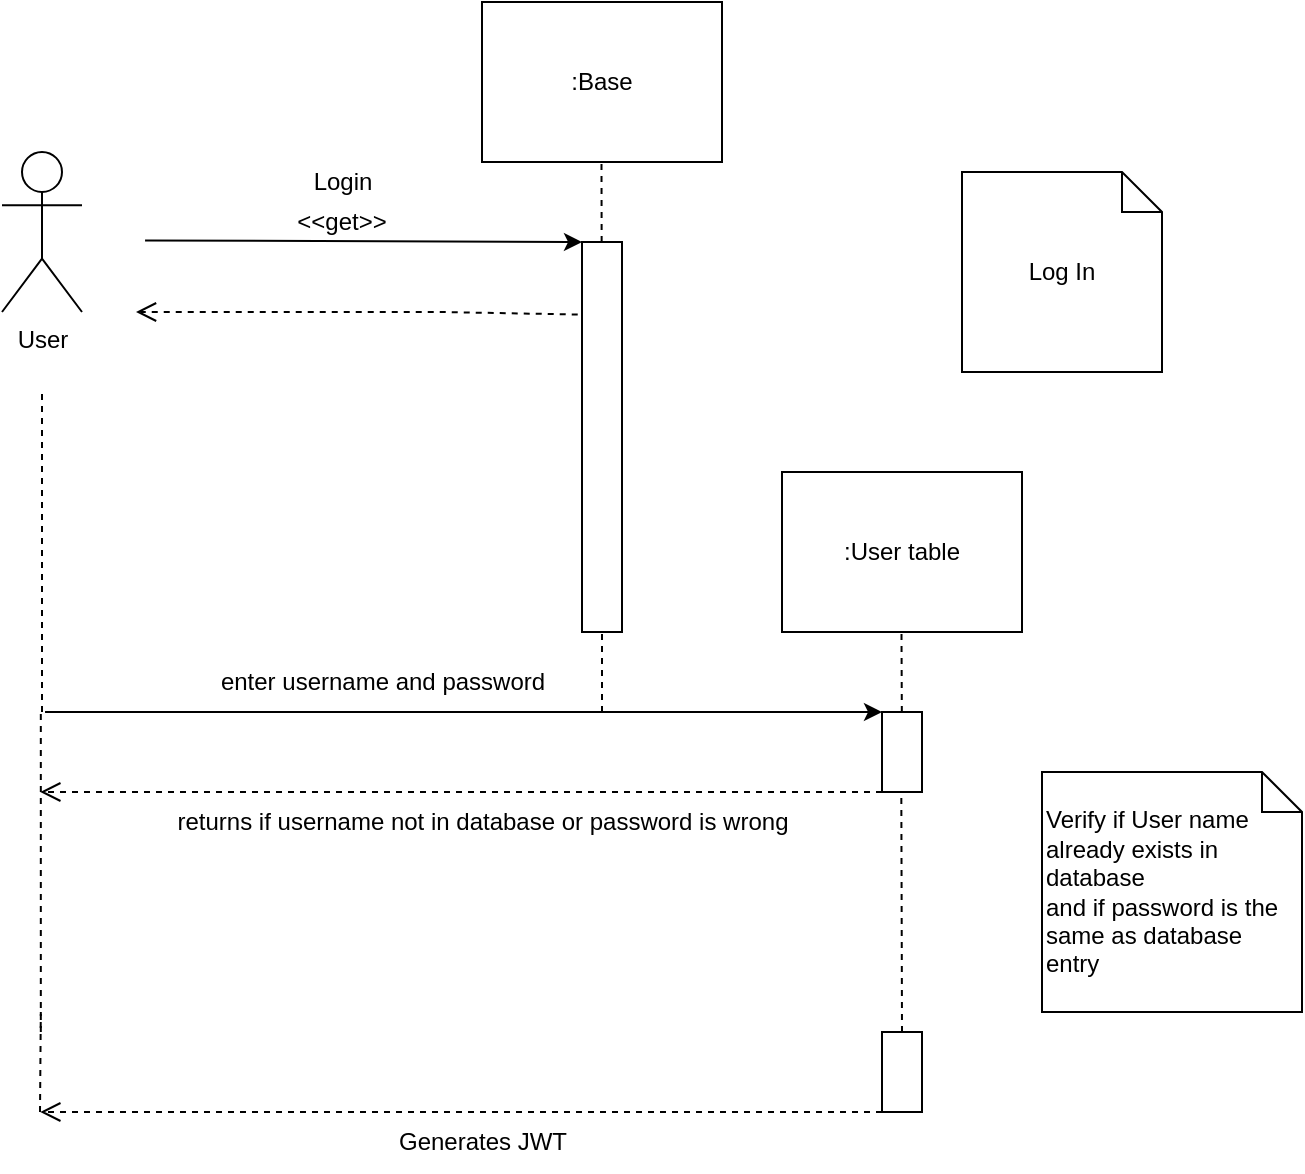 <mxfile version="20.4.1" type="device"><diagram id="spdi2qjLgTtNmsL1iNhM" name="Page-1"><mxGraphModel dx="1422" dy="752" grid="1" gridSize="10" guides="1" tooltips="1" connect="1" arrows="1" fold="1" page="1" pageScale="1" pageWidth="850" pageHeight="1100" math="0" shadow="0"><root><mxCell id="0"/><mxCell id="1" parent="0"/><mxCell id="3" value="User" style="shape=umlActor;verticalLabelPosition=bottom;verticalAlign=top;html=1;" parent="1" vertex="1"><mxGeometry x="160" y="240" width="40" height="80" as="geometry"/></mxCell><mxCell id="8" value=":Base" style="rounded=0;whiteSpace=wrap;html=1;" parent="1" vertex="1"><mxGeometry x="400" y="165" width="120" height="80" as="geometry"/></mxCell><mxCell id="10" value="" style="endArrow=none;dashed=1;html=1;entryX=0.5;entryY=1;entryDx=0;entryDy=0;startArrow=none;" parent="1" source="14" edge="1"><mxGeometry width="50" height="50" relative="1" as="geometry"><mxPoint x="460.25" y="325" as="sourcePoint"/><mxPoint x="459.75" y="245" as="targetPoint"/></mxGeometry></mxCell><mxCell id="11" value="" style="endArrow=classic;html=1;entryX=0;entryY=0;entryDx=0;entryDy=0;exitX=1.076;exitY=0.115;exitDx=0;exitDy=0;exitPerimeter=0;" parent="1" target="14" edge="1"><mxGeometry width="50" height="50" relative="1" as="geometry"><mxPoint x="231.52" y="284.2" as="sourcePoint"/><mxPoint x="440" y="285" as="targetPoint"/></mxGeometry></mxCell><mxCell id="14" value="" style="rounded=0;whiteSpace=wrap;html=1;" parent="1" vertex="1"><mxGeometry x="450" y="285" width="20" height="195" as="geometry"/></mxCell><mxCell id="16" value="&amp;lt;&amp;lt;get&amp;gt;&amp;gt;" style="text;html=1;strokeColor=none;fillColor=none;align=center;verticalAlign=middle;whiteSpace=wrap;rounded=0;" parent="1" vertex="1"><mxGeometry x="310" y="265" width="40" height="20" as="geometry"/></mxCell><mxCell id="22" value="Login" style="text;html=1;align=center;verticalAlign=middle;resizable=0;points=[];autosize=1;strokeColor=none;fillColor=none;" parent="1" vertex="1"><mxGeometry x="305" y="240" width="50" height="30" as="geometry"/></mxCell><mxCell id="25" value="" style="endArrow=none;dashed=1;html=1;entryX=0.5;entryY=1;entryDx=0;entryDy=0;exitX=0.5;exitY=0;exitDx=0;exitDy=0;" parent="1" edge="1"><mxGeometry width="50" height="50" relative="1" as="geometry"><mxPoint x="460" y="520" as="sourcePoint"/><mxPoint x="460" y="480" as="targetPoint"/></mxGeometry></mxCell><mxCell id="27" value="Log In" style="shape=note;size=20;whiteSpace=wrap;html=1;" parent="1" vertex="1"><mxGeometry x="640" y="250" width="100" height="100" as="geometry"/></mxCell><mxCell id="28" value="Verify if User name already exists in database &lt;br&gt;&lt;div&gt;and if password is the same as database entry&lt;br&gt;&lt;/div&gt;" style="shape=note;size=20;whiteSpace=wrap;html=1;align=left;" parent="1" vertex="1"><mxGeometry x="680" y="550" width="130" height="120" as="geometry"/></mxCell><mxCell id="45" value="" style="endArrow=none;dashed=1;html=1;" parent="1" edge="1"><mxGeometry width="50" height="50" relative="1" as="geometry"><mxPoint x="180" y="520" as="sourcePoint"/><mxPoint x="180" y="360" as="targetPoint"/></mxGeometry></mxCell><mxCell id="55" value="" style="html=1;verticalAlign=bottom;endArrow=open;dashed=1;endSize=8;rounded=0;entryX=1;entryY=1;entryDx=0;entryDy=0;exitX=-0.107;exitY=0.186;exitDx=0;exitDy=0;exitPerimeter=0;" parent="1" source="14" edge="1"><mxGeometry relative="1" as="geometry"><mxPoint x="375" y="320.4" as="sourcePoint"/><mxPoint x="227" y="320" as="targetPoint"/><Array as="points"><mxPoint x="380" y="320"/></Array></mxGeometry></mxCell><mxCell id="K10mXw7lWHsyTxslwUvE-61" value="" style="endArrow=classic;html=1;exitX=1.076;exitY=0.115;exitDx=0;exitDy=0;exitPerimeter=0;" parent="1" edge="1"><mxGeometry width="50" height="50" relative="1" as="geometry"><mxPoint x="181.52" y="520" as="sourcePoint"/><mxPoint x="600" y="520" as="targetPoint"/></mxGeometry></mxCell><mxCell id="K10mXw7lWHsyTxslwUvE-62" value="enter username and password" style="text;html=1;align=center;verticalAlign=middle;resizable=0;points=[];autosize=1;strokeColor=none;fillColor=none;fontColor=#000000;" parent="1" vertex="1"><mxGeometry x="255" y="490" width="190" height="30" as="geometry"/></mxCell><mxCell id="K10mXw7lWHsyTxslwUvE-63" value=":User table" style="rounded=0;whiteSpace=wrap;html=1;" parent="1" vertex="1"><mxGeometry x="550" y="400" width="120" height="80" as="geometry"/></mxCell><mxCell id="K10mXw7lWHsyTxslwUvE-64" value="" style="endArrow=none;dashed=1;html=1;entryX=0.5;entryY=1;entryDx=0;entryDy=0;startArrow=none;" parent="1" source="K10mXw7lWHsyTxslwUvE-65" edge="1"><mxGeometry width="50" height="50" relative="1" as="geometry"><mxPoint x="610.25" y="560" as="sourcePoint"/><mxPoint x="609.75" y="480" as="targetPoint"/></mxGeometry></mxCell><mxCell id="K10mXw7lWHsyTxslwUvE-65" value="" style="rounded=0;whiteSpace=wrap;html=1;" parent="1" vertex="1"><mxGeometry x="600" y="520" width="20" height="40" as="geometry"/></mxCell><mxCell id="K10mXw7lWHsyTxslwUvE-66" value="" style="endArrow=none;dashed=1;html=1;entryX=0.5;entryY=1;entryDx=0;entryDy=0;" parent="1" edge="1"><mxGeometry width="50" height="50" relative="1" as="geometry"><mxPoint x="610" y="680" as="sourcePoint"/><mxPoint x="609.66" y="560" as="targetPoint"/></mxGeometry></mxCell><mxCell id="K10mXw7lWHsyTxslwUvE-67" value="" style="html=1;verticalAlign=bottom;endArrow=open;dashed=1;endSize=8;rounded=0;entryX=1;entryY=1;entryDx=0;entryDy=0;exitX=0;exitY=1;exitDx=0;exitDy=0;" parent="1" source="K10mXw7lWHsyTxslwUvE-65" edge="1"><mxGeometry relative="1" as="geometry"><mxPoint x="400.0" y="561.27" as="sourcePoint"/><mxPoint x="179.14" y="560" as="targetPoint"/><Array as="points"><mxPoint x="332.14" y="560"/></Array></mxGeometry></mxCell><mxCell id="K10mXw7lWHsyTxslwUvE-68" value="returns if username not in database or password is wrong" style="text;html=1;align=center;verticalAlign=middle;resizable=0;points=[];autosize=1;strokeColor=none;fillColor=none;fontColor=#000000;" parent="1" vertex="1"><mxGeometry x="230" y="560" width="340" height="30" as="geometry"/></mxCell><mxCell id="K10mXw7lWHsyTxslwUvE-69" value="" style="endArrow=none;dashed=1;html=1;" parent="1" edge="1"><mxGeometry width="50" height="50" relative="1" as="geometry"><mxPoint x="179.41" y="680" as="sourcePoint"/><mxPoint x="179.41" y="520" as="targetPoint"/></mxGeometry></mxCell><mxCell id="K10mXw7lWHsyTxslwUvE-72" value="" style="rounded=0;whiteSpace=wrap;html=1;" parent="1" vertex="1"><mxGeometry x="600" y="680" width="20" height="40" as="geometry"/></mxCell><mxCell id="K10mXw7lWHsyTxslwUvE-73" value="" style="html=1;verticalAlign=bottom;endArrow=open;dashed=1;endSize=8;rounded=0;entryX=1;entryY=1;entryDx=0;entryDy=0;exitX=0;exitY=1;exitDx=0;exitDy=0;" parent="1" edge="1"><mxGeometry relative="1" as="geometry"><mxPoint x="600" y="720" as="sourcePoint"/><mxPoint x="179.14" y="720" as="targetPoint"/><Array as="points"><mxPoint x="332.14" y="720"/></Array></mxGeometry></mxCell><mxCell id="K10mXw7lWHsyTxslwUvE-74" value="Generates JWT" style="text;html=1;align=center;verticalAlign=middle;resizable=0;points=[];autosize=1;strokeColor=none;fillColor=none;fontColor=#000000;" parent="1" vertex="1"><mxGeometry x="345" y="720" width="110" height="30" as="geometry"/></mxCell><mxCell id="K10mXw7lWHsyTxslwUvE-75" value="" style="endArrow=none;dashed=1;html=1;" parent="1" edge="1"><mxGeometry width="50" height="50" relative="1" as="geometry"><mxPoint x="179" y="720" as="sourcePoint"/><mxPoint x="179.41" y="670" as="targetPoint"/></mxGeometry></mxCell></root></mxGraphModel></diagram></mxfile>